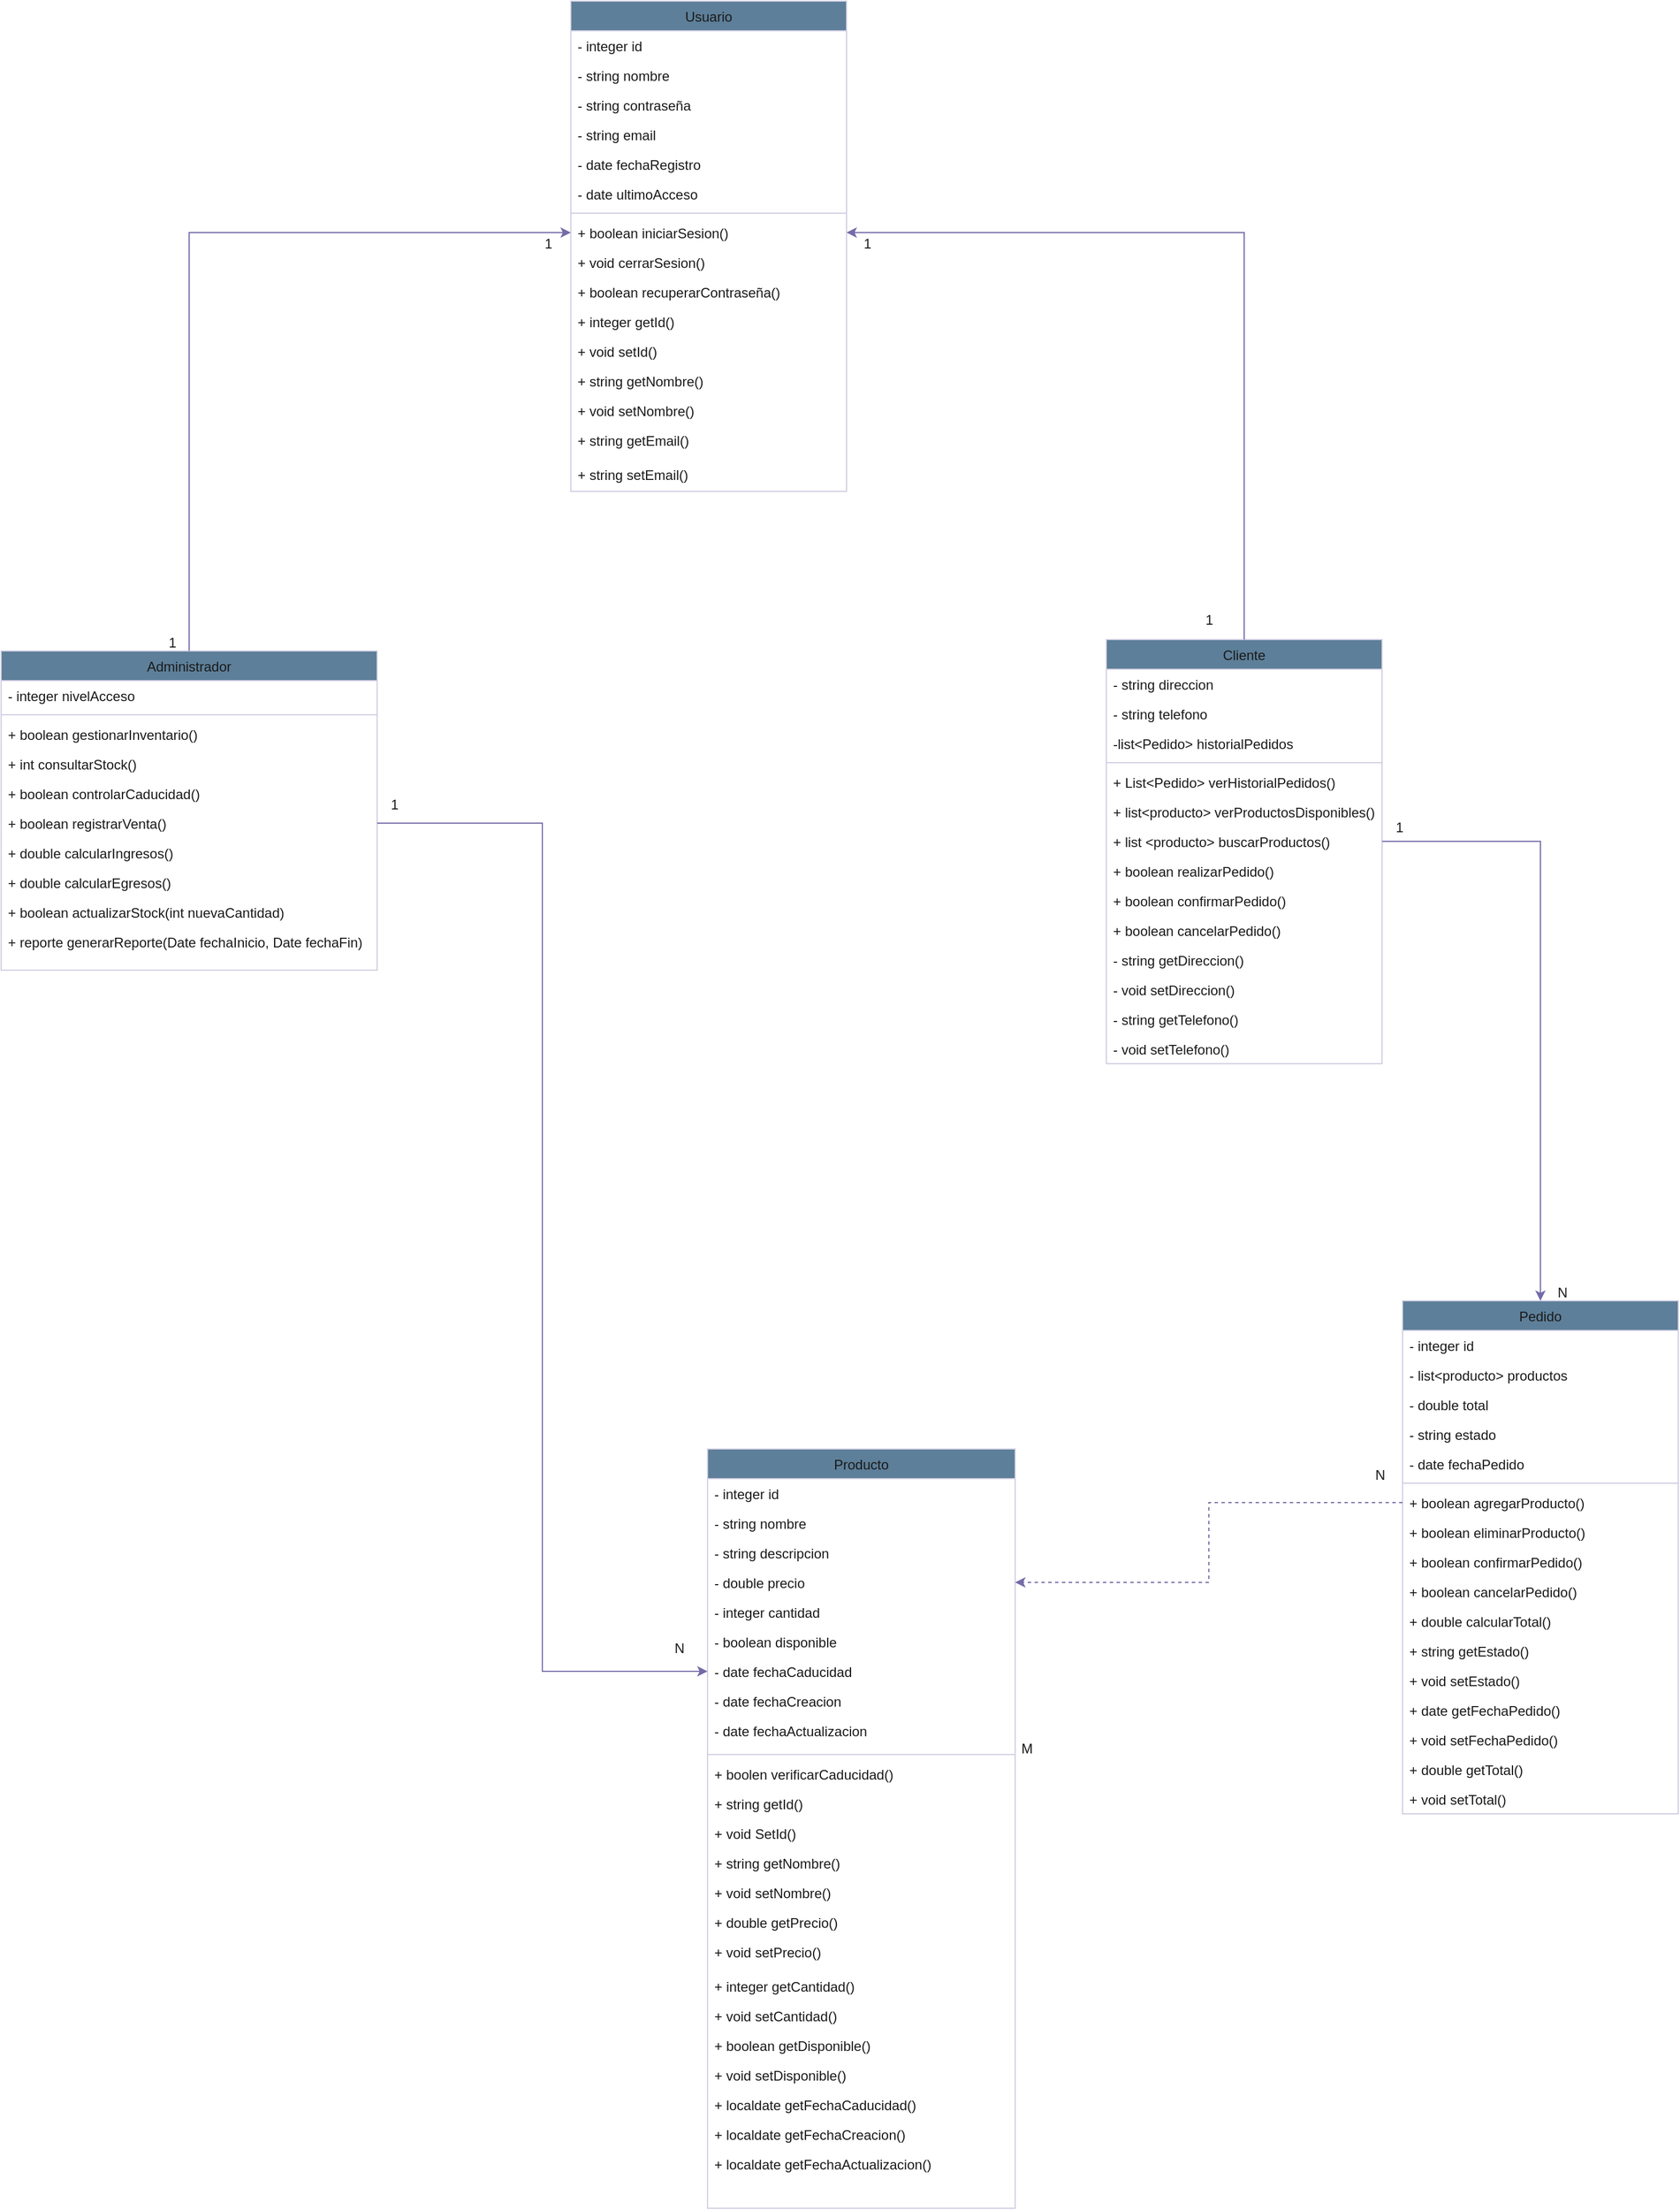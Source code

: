 <mxfile version="26.2.3">
  <diagram id="C5RBs43oDa-KdzZeNtuy" name="Page-1">
    <mxGraphModel dx="584" dy="1709" grid="1" gridSize="10" guides="1" tooltips="1" connect="1" arrows="1" fold="1" page="1" pageScale="1" pageWidth="827" pageHeight="1169" math="0" shadow="0">
      <root>
        <mxCell id="WIyWlLk6GJQsqaUBKTNV-0" />
        <mxCell id="WIyWlLk6GJQsqaUBKTNV-1" parent="WIyWlLk6GJQsqaUBKTNV-0" />
        <mxCell id="zkfFHV4jXpPFQw0GAbJ--17" value="Cliente" style="swimlane;fontStyle=0;align=center;verticalAlign=top;childLayout=stackLayout;horizontal=1;startSize=26;horizontalStack=0;resizeParent=1;resizeLast=0;collapsible=1;marginBottom=0;rounded=0;shadow=0;strokeWidth=1;labelBackgroundColor=none;fillColor=#5D7F99;strokeColor=#D0CEE2;fontColor=#1A1A1A;" parent="WIyWlLk6GJQsqaUBKTNV-1" vertex="1">
          <mxGeometry x="1210" y="280" width="242" height="372" as="geometry">
            <mxRectangle x="550" y="140" width="160" height="26" as="alternateBounds" />
          </mxGeometry>
        </mxCell>
        <mxCell id="ycF3-iZi4jfBu4yKrrEv-30" value="- string direccion" style="text;align=left;verticalAlign=top;spacingLeft=4;spacingRight=4;overflow=hidden;rotatable=0;points=[[0,0.5],[1,0.5]];portConstraint=eastwest;labelBackgroundColor=none;fontColor=#1A1A1A;" vertex="1" parent="zkfFHV4jXpPFQw0GAbJ--17">
          <mxGeometry y="26" width="242" height="26" as="geometry" />
        </mxCell>
        <mxCell id="ycF3-iZi4jfBu4yKrrEv-119" value="- string telefono" style="text;align=left;verticalAlign=top;spacingLeft=4;spacingRight=4;overflow=hidden;rotatable=0;points=[[0,0.5],[1,0.5]];portConstraint=eastwest;labelBackgroundColor=none;fontColor=#1A1A1A;" vertex="1" parent="zkfFHV4jXpPFQw0GAbJ--17">
          <mxGeometry y="52" width="242" height="26" as="geometry" />
        </mxCell>
        <mxCell id="ycF3-iZi4jfBu4yKrrEv-31" value="-list&lt;Pedido&gt; historialPedidos" style="text;align=left;verticalAlign=top;spacingLeft=4;spacingRight=4;overflow=hidden;rotatable=0;points=[[0,0.5],[1,0.5]];portConstraint=eastwest;labelBackgroundColor=none;fontColor=#1A1A1A;" vertex="1" parent="zkfFHV4jXpPFQw0GAbJ--17">
          <mxGeometry y="78" width="242" height="26" as="geometry" />
        </mxCell>
        <mxCell id="zkfFHV4jXpPFQw0GAbJ--23" value="" style="line;html=1;strokeWidth=1;align=left;verticalAlign=middle;spacingTop=-1;spacingLeft=3;spacingRight=3;rotatable=0;labelPosition=right;points=[];portConstraint=eastwest;labelBackgroundColor=none;fillColor=#5D7F99;strokeColor=#D0CEE2;fontColor=#1A1A1A;" parent="zkfFHV4jXpPFQw0GAbJ--17" vertex="1">
          <mxGeometry y="104" width="242" height="8" as="geometry" />
        </mxCell>
        <mxCell id="ycF3-iZi4jfBu4yKrrEv-2" value="+ List&lt;Pedido&gt; verHistorialPedidos()" style="text;align=left;verticalAlign=top;spacingLeft=4;spacingRight=4;overflow=hidden;rotatable=0;points=[[0,0.5],[1,0.5]];portConstraint=eastwest;labelBackgroundColor=none;fontColor=#1A1A1A;" vertex="1" parent="zkfFHV4jXpPFQw0GAbJ--17">
          <mxGeometry y="112" width="242" height="26" as="geometry" />
        </mxCell>
        <mxCell id="zkfFHV4jXpPFQw0GAbJ--24" value="+ list&lt;producto&gt; verProductosDisponibles()" style="text;align=left;verticalAlign=top;spacingLeft=4;spacingRight=4;overflow=hidden;rotatable=0;points=[[0,0.5],[1,0.5]];portConstraint=eastwest;labelBackgroundColor=none;fontColor=#1A1A1A;" parent="zkfFHV4jXpPFQw0GAbJ--17" vertex="1">
          <mxGeometry y="138" width="242" height="26" as="geometry" />
        </mxCell>
        <mxCell id="ycF3-iZi4jfBu4yKrrEv-0" value="+ list &lt;producto&gt; buscarProductos()" style="text;align=left;verticalAlign=top;spacingLeft=4;spacingRight=4;overflow=hidden;rotatable=0;points=[[0,0.5],[1,0.5]];portConstraint=eastwest;labelBackgroundColor=none;fontColor=#1A1A1A;" vertex="1" parent="zkfFHV4jXpPFQw0GAbJ--17">
          <mxGeometry y="164" width="242" height="26" as="geometry" />
        </mxCell>
        <mxCell id="ycF3-iZi4jfBu4yKrrEv-113" value="+ boolean realizarPedido()" style="text;align=left;verticalAlign=top;spacingLeft=4;spacingRight=4;overflow=hidden;rotatable=0;points=[[0,0.5],[1,0.5]];portConstraint=eastwest;labelBackgroundColor=none;fontColor=#1A1A1A;" vertex="1" parent="zkfFHV4jXpPFQw0GAbJ--17">
          <mxGeometry y="190" width="242" height="26" as="geometry" />
        </mxCell>
        <mxCell id="ycF3-iZi4jfBu4yKrrEv-1" value="+ boolean confirmarPedido()" style="text;align=left;verticalAlign=top;spacingLeft=4;spacingRight=4;overflow=hidden;rotatable=0;points=[[0,0.5],[1,0.5]];portConstraint=eastwest;labelBackgroundColor=none;fontColor=#1A1A1A;" vertex="1" parent="zkfFHV4jXpPFQw0GAbJ--17">
          <mxGeometry y="216" width="242" height="26" as="geometry" />
        </mxCell>
        <mxCell id="ycF3-iZi4jfBu4yKrrEv-120" value="+ boolean cancelarPedido()" style="text;align=left;verticalAlign=top;spacingLeft=4;spacingRight=4;overflow=hidden;rotatable=0;points=[[0,0.5],[1,0.5]];portConstraint=eastwest;labelBackgroundColor=none;fontColor=#1A1A1A;" vertex="1" parent="zkfFHV4jXpPFQw0GAbJ--17">
          <mxGeometry y="242" width="242" height="26" as="geometry" />
        </mxCell>
        <mxCell id="ycF3-iZi4jfBu4yKrrEv-32" value="- string getDireccion()" style="text;align=left;verticalAlign=top;spacingLeft=4;spacingRight=4;overflow=hidden;rotatable=0;points=[[0,0.5],[1,0.5]];portConstraint=eastwest;labelBackgroundColor=none;fontColor=#1A1A1A;" vertex="1" parent="zkfFHV4jXpPFQw0GAbJ--17">
          <mxGeometry y="268" width="242" height="26" as="geometry" />
        </mxCell>
        <mxCell id="ycF3-iZi4jfBu4yKrrEv-33" value="- void setDireccion()" style="text;align=left;verticalAlign=top;spacingLeft=4;spacingRight=4;overflow=hidden;rotatable=0;points=[[0,0.5],[1,0.5]];portConstraint=eastwest;labelBackgroundColor=none;fontColor=#1A1A1A;" vertex="1" parent="zkfFHV4jXpPFQw0GAbJ--17">
          <mxGeometry y="294" width="242" height="26" as="geometry" />
        </mxCell>
        <mxCell id="ycF3-iZi4jfBu4yKrrEv-34" value="- string getTelefono()" style="text;align=left;verticalAlign=top;spacingLeft=4;spacingRight=4;overflow=hidden;rotatable=0;points=[[0,0.5],[1,0.5]];portConstraint=eastwest;labelBackgroundColor=none;fontColor=#1A1A1A;" vertex="1" parent="zkfFHV4jXpPFQw0GAbJ--17">
          <mxGeometry y="320" width="242" height="26" as="geometry" />
        </mxCell>
        <mxCell id="zkfFHV4jXpPFQw0GAbJ--25" value="- void setTelefono()" style="text;align=left;verticalAlign=top;spacingLeft=4;spacingRight=4;overflow=hidden;rotatable=0;points=[[0,0.5],[1,0.5]];portConstraint=eastwest;labelBackgroundColor=none;fontColor=#1A1A1A;" parent="zkfFHV4jXpPFQw0GAbJ--17" vertex="1">
          <mxGeometry y="346" width="242" height="26" as="geometry" />
        </mxCell>
        <mxCell id="ycF3-iZi4jfBu4yKrrEv-4" value="Usuario" style="swimlane;fontStyle=0;align=center;verticalAlign=top;childLayout=stackLayout;horizontal=1;startSize=26;horizontalStack=0;resizeParent=1;resizeLast=0;collapsible=1;marginBottom=0;rounded=0;shadow=0;strokeWidth=1;labelBackgroundColor=none;fillColor=#5D7F99;strokeColor=#D0CEE2;fontColor=#1A1A1A;" vertex="1" parent="WIyWlLk6GJQsqaUBKTNV-1">
          <mxGeometry x="740" y="-280" width="242" height="430" as="geometry">
            <mxRectangle x="550" y="140" width="160" height="26" as="alternateBounds" />
          </mxGeometry>
        </mxCell>
        <mxCell id="ycF3-iZi4jfBu4yKrrEv-13" value="- integer id" style="text;align=left;verticalAlign=top;spacingLeft=4;spacingRight=4;overflow=hidden;rotatable=0;points=[[0,0.5],[1,0.5]];portConstraint=eastwest;labelBackgroundColor=none;fontColor=#1A1A1A;" vertex="1" parent="ycF3-iZi4jfBu4yKrrEv-4">
          <mxGeometry y="26" width="242" height="26" as="geometry" />
        </mxCell>
        <mxCell id="ycF3-iZi4jfBu4yKrrEv-14" value="- string nombre" style="text;align=left;verticalAlign=top;spacingLeft=4;spacingRight=4;overflow=hidden;rotatable=0;points=[[0,0.5],[1,0.5]];portConstraint=eastwest;labelBackgroundColor=none;fontColor=#1A1A1A;" vertex="1" parent="ycF3-iZi4jfBu4yKrrEv-4">
          <mxGeometry y="52" width="242" height="26" as="geometry" />
        </mxCell>
        <mxCell id="ycF3-iZi4jfBu4yKrrEv-15" value="- string contraseña" style="text;align=left;verticalAlign=top;spacingLeft=4;spacingRight=4;overflow=hidden;rotatable=0;points=[[0,0.5],[1,0.5]];portConstraint=eastwest;labelBackgroundColor=none;fontColor=#1A1A1A;" vertex="1" parent="ycF3-iZi4jfBu4yKrrEv-4">
          <mxGeometry y="78" width="242" height="26" as="geometry" />
        </mxCell>
        <mxCell id="ycF3-iZi4jfBu4yKrrEv-16" value="- string email" style="text;align=left;verticalAlign=top;spacingLeft=4;spacingRight=4;overflow=hidden;rotatable=0;points=[[0,0.5],[1,0.5]];portConstraint=eastwest;labelBackgroundColor=none;fontColor=#1A1A1A;" vertex="1" parent="ycF3-iZi4jfBu4yKrrEv-4">
          <mxGeometry y="104" width="242" height="26" as="geometry" />
        </mxCell>
        <mxCell id="ycF3-iZi4jfBu4yKrrEv-17" value="- date fechaRegistro" style="text;align=left;verticalAlign=top;spacingLeft=4;spacingRight=4;overflow=hidden;rotatable=0;points=[[0,0.5],[1,0.5]];portConstraint=eastwest;labelBackgroundColor=none;fontColor=#1A1A1A;" vertex="1" parent="ycF3-iZi4jfBu4yKrrEv-4">
          <mxGeometry y="130" width="242" height="26" as="geometry" />
        </mxCell>
        <mxCell id="ycF3-iZi4jfBu4yKrrEv-5" value="- date ultimoAcceso" style="text;align=left;verticalAlign=top;spacingLeft=4;spacingRight=4;overflow=hidden;rotatable=0;points=[[0,0.5],[1,0.5]];portConstraint=eastwest;labelBackgroundColor=none;fontColor=#1A1A1A;" vertex="1" parent="ycF3-iZi4jfBu4yKrrEv-4">
          <mxGeometry y="156" width="242" height="26" as="geometry" />
        </mxCell>
        <mxCell id="ycF3-iZi4jfBu4yKrrEv-6" value="" style="line;html=1;strokeWidth=1;align=left;verticalAlign=middle;spacingTop=-1;spacingLeft=3;spacingRight=3;rotatable=0;labelPosition=right;points=[];portConstraint=eastwest;labelBackgroundColor=none;fillColor=#5D7F99;strokeColor=#D0CEE2;fontColor=#1A1A1A;" vertex="1" parent="ycF3-iZi4jfBu4yKrrEv-4">
          <mxGeometry y="182" width="242" height="8" as="geometry" />
        </mxCell>
        <mxCell id="ycF3-iZi4jfBu4yKrrEv-7" value="+ boolean iniciarSesion()" style="text;align=left;verticalAlign=top;spacingLeft=4;spacingRight=4;overflow=hidden;rotatable=0;points=[[0,0.5],[1,0.5]];portConstraint=eastwest;labelBackgroundColor=none;fontColor=#1A1A1A;" vertex="1" parent="ycF3-iZi4jfBu4yKrrEv-4">
          <mxGeometry y="190" width="242" height="26" as="geometry" />
        </mxCell>
        <mxCell id="ycF3-iZi4jfBu4yKrrEv-8" value="+ void cerrarSesion()" style="text;align=left;verticalAlign=top;spacingLeft=4;spacingRight=4;overflow=hidden;rotatable=0;points=[[0,0.5],[1,0.5]];portConstraint=eastwest;labelBackgroundColor=none;fontColor=#1A1A1A;" vertex="1" parent="ycF3-iZi4jfBu4yKrrEv-4">
          <mxGeometry y="216" width="242" height="26" as="geometry" />
        </mxCell>
        <mxCell id="ycF3-iZi4jfBu4yKrrEv-122" value="+ boolean recuperarContraseña()" style="text;align=left;verticalAlign=top;spacingLeft=4;spacingRight=4;overflow=hidden;rotatable=0;points=[[0,0.5],[1,0.5]];portConstraint=eastwest;labelBackgroundColor=none;fontColor=#1A1A1A;" vertex="1" parent="ycF3-iZi4jfBu4yKrrEv-4">
          <mxGeometry y="242" width="242" height="26" as="geometry" />
        </mxCell>
        <mxCell id="ycF3-iZi4jfBu4yKrrEv-124" value="+ integer getId()" style="text;align=left;verticalAlign=top;spacingLeft=4;spacingRight=4;overflow=hidden;rotatable=0;points=[[0,0.5],[1,0.5]];portConstraint=eastwest;labelBackgroundColor=none;fontColor=#1A1A1A;" vertex="1" parent="ycF3-iZi4jfBu4yKrrEv-4">
          <mxGeometry y="268" width="242" height="26" as="geometry" />
        </mxCell>
        <mxCell id="ycF3-iZi4jfBu4yKrrEv-123" value="+ void setId()" style="text;align=left;verticalAlign=top;spacingLeft=4;spacingRight=4;overflow=hidden;rotatable=0;points=[[0,0.5],[1,0.5]];portConstraint=eastwest;labelBackgroundColor=none;fontColor=#1A1A1A;" vertex="1" parent="ycF3-iZi4jfBu4yKrrEv-4">
          <mxGeometry y="294" width="242" height="26" as="geometry" />
        </mxCell>
        <mxCell id="ycF3-iZi4jfBu4yKrrEv-10" value="+ string getNombre()" style="text;align=left;verticalAlign=top;spacingLeft=4;spacingRight=4;overflow=hidden;rotatable=0;points=[[0,0.5],[1,0.5]];portConstraint=eastwest;labelBackgroundColor=none;fontColor=#1A1A1A;" vertex="1" parent="ycF3-iZi4jfBu4yKrrEv-4">
          <mxGeometry y="320" width="242" height="26" as="geometry" />
        </mxCell>
        <mxCell id="ycF3-iZi4jfBu4yKrrEv-11" value="+ void setNombre()" style="text;align=left;verticalAlign=top;spacingLeft=4;spacingRight=4;overflow=hidden;rotatable=0;points=[[0,0.5],[1,0.5]];portConstraint=eastwest;labelBackgroundColor=none;fontColor=#1A1A1A;" vertex="1" parent="ycF3-iZi4jfBu4yKrrEv-4">
          <mxGeometry y="346" width="242" height="26" as="geometry" />
        </mxCell>
        <mxCell id="ycF3-iZi4jfBu4yKrrEv-18" value="+ string getEmail()" style="text;align=left;verticalAlign=top;spacingLeft=4;spacingRight=4;overflow=hidden;rotatable=0;points=[[0,0.5],[1,0.5]];portConstraint=eastwest;labelBackgroundColor=none;fontColor=#1A1A1A;" vertex="1" parent="ycF3-iZi4jfBu4yKrrEv-4">
          <mxGeometry y="372" width="242" height="30" as="geometry" />
        </mxCell>
        <mxCell id="ycF3-iZi4jfBu4yKrrEv-19" value="+ string setEmail()" style="text;align=left;verticalAlign=top;spacingLeft=4;spacingRight=4;overflow=hidden;rotatable=0;points=[[0,0.5],[1,0.5]];portConstraint=eastwest;labelBackgroundColor=none;fontColor=#1A1A1A;" vertex="1" parent="ycF3-iZi4jfBu4yKrrEv-4">
          <mxGeometry y="402" width="242" height="26" as="geometry" />
        </mxCell>
        <mxCell id="ycF3-iZi4jfBu4yKrrEv-21" value="Administrador" style="swimlane;fontStyle=0;align=center;verticalAlign=top;childLayout=stackLayout;horizontal=1;startSize=26;horizontalStack=0;resizeParent=1;resizeLast=0;collapsible=1;marginBottom=0;rounded=0;shadow=0;strokeWidth=1;labelBackgroundColor=none;fillColor=#5D7F99;strokeColor=#D0CEE2;fontColor=#1A1A1A;" vertex="1" parent="WIyWlLk6GJQsqaUBKTNV-1">
          <mxGeometry x="240" y="290" width="330" height="280" as="geometry">
            <mxRectangle x="550" y="140" width="160" height="26" as="alternateBounds" />
          </mxGeometry>
        </mxCell>
        <mxCell id="ycF3-iZi4jfBu4yKrrEv-22" value="- integer nivelAcceso" style="text;align=left;verticalAlign=top;spacingLeft=4;spacingRight=4;overflow=hidden;rotatable=0;points=[[0,0.5],[1,0.5]];portConstraint=eastwest;labelBackgroundColor=none;fontColor=#1A1A1A;" vertex="1" parent="ycF3-iZi4jfBu4yKrrEv-21">
          <mxGeometry y="26" width="330" height="26" as="geometry" />
        </mxCell>
        <mxCell id="ycF3-iZi4jfBu4yKrrEv-23" value="" style="line;html=1;strokeWidth=1;align=left;verticalAlign=middle;spacingTop=-1;spacingLeft=3;spacingRight=3;rotatable=0;labelPosition=right;points=[];portConstraint=eastwest;labelBackgroundColor=none;fillColor=#5D7F99;strokeColor=#D0CEE2;fontColor=#1A1A1A;" vertex="1" parent="ycF3-iZi4jfBu4yKrrEv-21">
          <mxGeometry y="52" width="330" height="8" as="geometry" />
        </mxCell>
        <mxCell id="ycF3-iZi4jfBu4yKrrEv-108" value="+ boolean gestionarInventario()" style="text;align=left;verticalAlign=top;spacingLeft=4;spacingRight=4;overflow=hidden;rotatable=0;points=[[0,0.5],[1,0.5]];portConstraint=eastwest;labelBackgroundColor=none;fontColor=#1A1A1A;" vertex="1" parent="ycF3-iZi4jfBu4yKrrEv-21">
          <mxGeometry y="60" width="330" height="26" as="geometry" />
        </mxCell>
        <mxCell id="ycF3-iZi4jfBu4yKrrEv-109" value="+ int consultarStock()" style="text;align=left;verticalAlign=top;spacingLeft=4;spacingRight=4;overflow=hidden;rotatable=0;points=[[0,0.5],[1,0.5]];portConstraint=eastwest;labelBackgroundColor=none;fontColor=#1A1A1A;" vertex="1" parent="ycF3-iZi4jfBu4yKrrEv-21">
          <mxGeometry y="86" width="330" height="26" as="geometry" />
        </mxCell>
        <mxCell id="ycF3-iZi4jfBu4yKrrEv-110" value="+ boolean controlarCaducidad()" style="text;align=left;verticalAlign=top;spacingLeft=4;spacingRight=4;overflow=hidden;rotatable=0;points=[[0,0.5],[1,0.5]];portConstraint=eastwest;labelBackgroundColor=none;fontColor=#1A1A1A;" vertex="1" parent="ycF3-iZi4jfBu4yKrrEv-21">
          <mxGeometry y="112" width="330" height="26" as="geometry" />
        </mxCell>
        <mxCell id="ycF3-iZi4jfBu4yKrrEv-111" value="+ boolean registrarVenta()" style="text;align=left;verticalAlign=top;spacingLeft=4;spacingRight=4;overflow=hidden;rotatable=0;points=[[0,0.5],[1,0.5]];portConstraint=eastwest;labelBackgroundColor=none;fontColor=#1A1A1A;" vertex="1" parent="ycF3-iZi4jfBu4yKrrEv-21">
          <mxGeometry y="138" width="330" height="26" as="geometry" />
        </mxCell>
        <mxCell id="ycF3-iZi4jfBu4yKrrEv-112" value="+ double calcularIngresos()" style="text;align=left;verticalAlign=top;spacingLeft=4;spacingRight=4;overflow=hidden;rotatable=0;points=[[0,0.5],[1,0.5]];portConstraint=eastwest;labelBackgroundColor=none;fontColor=#1A1A1A;" vertex="1" parent="ycF3-iZi4jfBu4yKrrEv-21">
          <mxGeometry y="164" width="330" height="26" as="geometry" />
        </mxCell>
        <mxCell id="ycF3-iZi4jfBu4yKrrEv-24" value="+ double calcularEgresos()" style="text;align=left;verticalAlign=top;spacingLeft=4;spacingRight=4;overflow=hidden;rotatable=0;points=[[0,0.5],[1,0.5]];portConstraint=eastwest;labelBackgroundColor=none;fontColor=#1A1A1A;" vertex="1" parent="ycF3-iZi4jfBu4yKrrEv-21">
          <mxGeometry y="190" width="330" height="26" as="geometry" />
        </mxCell>
        <mxCell id="ycF3-iZi4jfBu4yKrrEv-43" value="+ boolean actualizarStock(int nuevaCantidad)" style="text;align=left;verticalAlign=top;spacingLeft=4;spacingRight=4;overflow=hidden;rotatable=0;points=[[0,0.5],[1,0.5]];portConstraint=eastwest;labelBackgroundColor=none;fontColor=#1A1A1A;" vertex="1" parent="ycF3-iZi4jfBu4yKrrEv-21">
          <mxGeometry y="216" width="330" height="26" as="geometry" />
        </mxCell>
        <mxCell id="ycF3-iZi4jfBu4yKrrEv-25" value="+ reporte generarReporte(Date fechaInicio, Date fechaFin)" style="text;align=left;verticalAlign=top;spacingLeft=4;spacingRight=4;overflow=hidden;rotatable=0;points=[[0,0.5],[1,0.5]];portConstraint=eastwest;labelBackgroundColor=none;fontColor=#1A1A1A;" vertex="1" parent="ycF3-iZi4jfBu4yKrrEv-21">
          <mxGeometry y="242" width="330" height="26" as="geometry" />
        </mxCell>
        <mxCell id="ycF3-iZi4jfBu4yKrrEv-35" value="Producto" style="swimlane;fontStyle=0;align=center;verticalAlign=top;childLayout=stackLayout;horizontal=1;startSize=26;horizontalStack=0;resizeParent=1;resizeLast=0;collapsible=1;marginBottom=0;rounded=0;shadow=0;strokeWidth=1;labelBackgroundColor=none;fillColor=#5D7F99;strokeColor=#D0CEE2;fontColor=#1A1A1A;" vertex="1" parent="WIyWlLk6GJQsqaUBKTNV-1">
          <mxGeometry x="860" y="990" width="270" height="666" as="geometry">
            <mxRectangle x="550" y="140" width="160" height="26" as="alternateBounds" />
          </mxGeometry>
        </mxCell>
        <mxCell id="ycF3-iZi4jfBu4yKrrEv-36" value="- integer id" style="text;align=left;verticalAlign=top;spacingLeft=4;spacingRight=4;overflow=hidden;rotatable=0;points=[[0,0.5],[1,0.5]];portConstraint=eastwest;labelBackgroundColor=none;fontColor=#1A1A1A;" vertex="1" parent="ycF3-iZi4jfBu4yKrrEv-35">
          <mxGeometry y="26" width="270" height="26" as="geometry" />
        </mxCell>
        <mxCell id="ycF3-iZi4jfBu4yKrrEv-37" value="- string nombre" style="text;align=left;verticalAlign=top;spacingLeft=4;spacingRight=4;overflow=hidden;rotatable=0;points=[[0,0.5],[1,0.5]];portConstraint=eastwest;labelBackgroundColor=none;fontColor=#1A1A1A;" vertex="1" parent="ycF3-iZi4jfBu4yKrrEv-35">
          <mxGeometry y="52" width="270" height="26" as="geometry" />
        </mxCell>
        <mxCell id="ycF3-iZi4jfBu4yKrrEv-38" value="- string descripcion" style="text;align=left;verticalAlign=top;spacingLeft=4;spacingRight=4;overflow=hidden;rotatable=0;points=[[0,0.5],[1,0.5]];portConstraint=eastwest;labelBackgroundColor=none;fontColor=#1A1A1A;" vertex="1" parent="ycF3-iZi4jfBu4yKrrEv-35">
          <mxGeometry y="78" width="270" height="26" as="geometry" />
        </mxCell>
        <mxCell id="ycF3-iZi4jfBu4yKrrEv-39" value="- double precio" style="text;align=left;verticalAlign=top;spacingLeft=4;spacingRight=4;overflow=hidden;rotatable=0;points=[[0,0.5],[1,0.5]];portConstraint=eastwest;labelBackgroundColor=none;fontColor=#1A1A1A;" vertex="1" parent="ycF3-iZi4jfBu4yKrrEv-35">
          <mxGeometry y="104" width="270" height="26" as="geometry" />
        </mxCell>
        <mxCell id="ycF3-iZi4jfBu4yKrrEv-40" value="- integer cantidad" style="text;align=left;verticalAlign=top;spacingLeft=4;spacingRight=4;overflow=hidden;rotatable=0;points=[[0,0.5],[1,0.5]];portConstraint=eastwest;labelBackgroundColor=none;fontColor=#1A1A1A;" vertex="1" parent="ycF3-iZi4jfBu4yKrrEv-35">
          <mxGeometry y="130" width="270" height="26" as="geometry" />
        </mxCell>
        <mxCell id="ycF3-iZi4jfBu4yKrrEv-54" value="- boolean disponible" style="text;align=left;verticalAlign=top;spacingLeft=4;spacingRight=4;overflow=hidden;rotatable=0;points=[[0,0.5],[1,0.5]];portConstraint=eastwest;labelBackgroundColor=none;fontColor=#1A1A1A;" vertex="1" parent="ycF3-iZi4jfBu4yKrrEv-35">
          <mxGeometry y="156" width="270" height="26" as="geometry" />
        </mxCell>
        <mxCell id="ycF3-iZi4jfBu4yKrrEv-53" value="- date fechaCaducidad" style="text;align=left;verticalAlign=top;spacingLeft=4;spacingRight=4;overflow=hidden;rotatable=0;points=[[0,0.5],[1,0.5]];portConstraint=eastwest;labelBackgroundColor=none;fontColor=#1A1A1A;" vertex="1" parent="ycF3-iZi4jfBu4yKrrEv-35">
          <mxGeometry y="182" width="270" height="26" as="geometry" />
        </mxCell>
        <mxCell id="ycF3-iZi4jfBu4yKrrEv-56" value="- date fechaCreacion" style="text;align=left;verticalAlign=top;spacingLeft=4;spacingRight=4;overflow=hidden;rotatable=0;points=[[0,0.5],[1,0.5]];portConstraint=eastwest;labelBackgroundColor=none;fontColor=#1A1A1A;" vertex="1" parent="ycF3-iZi4jfBu4yKrrEv-35">
          <mxGeometry y="208" width="270" height="26" as="geometry" />
        </mxCell>
        <mxCell id="ycF3-iZi4jfBu4yKrrEv-41" value="- date fechaActualizacion" style="text;align=left;verticalAlign=top;spacingLeft=4;spacingRight=4;overflow=hidden;rotatable=0;points=[[0,0.5],[1,0.5]];portConstraint=eastwest;labelBackgroundColor=none;fontColor=#1A1A1A;" vertex="1" parent="ycF3-iZi4jfBu4yKrrEv-35">
          <mxGeometry y="234" width="270" height="30" as="geometry" />
        </mxCell>
        <mxCell id="ycF3-iZi4jfBu4yKrrEv-42" value="" style="line;html=1;strokeWidth=1;align=left;verticalAlign=middle;spacingTop=-1;spacingLeft=3;spacingRight=3;rotatable=0;labelPosition=right;points=[];portConstraint=eastwest;labelBackgroundColor=none;fillColor=#5D7F99;strokeColor=#D0CEE2;fontColor=#1A1A1A;" vertex="1" parent="ycF3-iZi4jfBu4yKrrEv-35">
          <mxGeometry y="264" width="270" height="8" as="geometry" />
        </mxCell>
        <mxCell id="ycF3-iZi4jfBu4yKrrEv-44" value="+ boolen verificarCaducidad()" style="text;align=left;verticalAlign=top;spacingLeft=4;spacingRight=4;overflow=hidden;rotatable=0;points=[[0,0.5],[1,0.5]];portConstraint=eastwest;labelBackgroundColor=none;fontColor=#1A1A1A;" vertex="1" parent="ycF3-iZi4jfBu4yKrrEv-35">
          <mxGeometry y="272" width="270" height="26" as="geometry" />
        </mxCell>
        <mxCell id="ycF3-iZi4jfBu4yKrrEv-127" value="+ string getId()" style="text;align=left;verticalAlign=top;spacingLeft=4;spacingRight=4;overflow=hidden;rotatable=0;points=[[0,0.5],[1,0.5]];portConstraint=eastwest;labelBackgroundColor=none;fontColor=#1A1A1A;" vertex="1" parent="ycF3-iZi4jfBu4yKrrEv-35">
          <mxGeometry y="298" width="270" height="26" as="geometry" />
        </mxCell>
        <mxCell id="ycF3-iZi4jfBu4yKrrEv-126" value="+ void SetId()" style="text;align=left;verticalAlign=top;spacingLeft=4;spacingRight=4;overflow=hidden;rotatable=0;points=[[0,0.5],[1,0.5]];portConstraint=eastwest;labelBackgroundColor=none;fontColor=#1A1A1A;" vertex="1" parent="ycF3-iZi4jfBu4yKrrEv-35">
          <mxGeometry y="324" width="270" height="26" as="geometry" />
        </mxCell>
        <mxCell id="ycF3-iZi4jfBu4yKrrEv-45" value="+ string getNombre()" style="text;align=left;verticalAlign=top;spacingLeft=4;spacingRight=4;overflow=hidden;rotatable=0;points=[[0,0.5],[1,0.5]];portConstraint=eastwest;labelBackgroundColor=none;fontColor=#1A1A1A;" vertex="1" parent="ycF3-iZi4jfBu4yKrrEv-35">
          <mxGeometry y="350" width="270" height="26" as="geometry" />
        </mxCell>
        <mxCell id="ycF3-iZi4jfBu4yKrrEv-46" value="+ void setNombre()" style="text;align=left;verticalAlign=top;spacingLeft=4;spacingRight=4;overflow=hidden;rotatable=0;points=[[0,0.5],[1,0.5]];portConstraint=eastwest;labelBackgroundColor=none;fontColor=#1A1A1A;" vertex="1" parent="ycF3-iZi4jfBu4yKrrEv-35">
          <mxGeometry y="376" width="270" height="26" as="geometry" />
        </mxCell>
        <mxCell id="ycF3-iZi4jfBu4yKrrEv-47" value="+ double getPrecio()" style="text;align=left;verticalAlign=top;spacingLeft=4;spacingRight=4;overflow=hidden;rotatable=0;points=[[0,0.5],[1,0.5]];portConstraint=eastwest;labelBackgroundColor=none;fontColor=#1A1A1A;" vertex="1" parent="ycF3-iZi4jfBu4yKrrEv-35">
          <mxGeometry y="402" width="270" height="26" as="geometry" />
        </mxCell>
        <mxCell id="ycF3-iZi4jfBu4yKrrEv-48" value="+ void setPrecio()" style="text;align=left;verticalAlign=top;spacingLeft=4;spacingRight=4;overflow=hidden;rotatable=0;points=[[0,0.5],[1,0.5]];portConstraint=eastwest;labelBackgroundColor=none;fontColor=#1A1A1A;" vertex="1" parent="ycF3-iZi4jfBu4yKrrEv-35">
          <mxGeometry y="428" width="270" height="30" as="geometry" />
        </mxCell>
        <mxCell id="ycF3-iZi4jfBu4yKrrEv-49" value="+ integer getCantidad()" style="text;align=left;verticalAlign=top;spacingLeft=4;spacingRight=4;overflow=hidden;rotatable=0;points=[[0,0.5],[1,0.5]];portConstraint=eastwest;labelBackgroundColor=none;fontColor=#1A1A1A;" vertex="1" parent="ycF3-iZi4jfBu4yKrrEv-35">
          <mxGeometry y="458" width="270" height="26" as="geometry" />
        </mxCell>
        <mxCell id="ycF3-iZi4jfBu4yKrrEv-50" value="+ void setCantidad()" style="text;align=left;verticalAlign=top;spacingLeft=4;spacingRight=4;overflow=hidden;rotatable=0;points=[[0,0.5],[1,0.5]];portConstraint=eastwest;labelBackgroundColor=none;fontColor=#1A1A1A;" vertex="1" parent="ycF3-iZi4jfBu4yKrrEv-35">
          <mxGeometry y="484" width="270" height="26" as="geometry" />
        </mxCell>
        <mxCell id="ycF3-iZi4jfBu4yKrrEv-58" value="+ boolean getDisponible()" style="text;align=left;verticalAlign=top;spacingLeft=4;spacingRight=4;overflow=hidden;rotatable=0;points=[[0,0.5],[1,0.5]];portConstraint=eastwest;labelBackgroundColor=none;fontColor=#1A1A1A;" vertex="1" parent="ycF3-iZi4jfBu4yKrrEv-35">
          <mxGeometry y="510" width="270" height="26" as="geometry" />
        </mxCell>
        <mxCell id="ycF3-iZi4jfBu4yKrrEv-128" value="+ void setDisponible()" style="text;align=left;verticalAlign=top;spacingLeft=4;spacingRight=4;overflow=hidden;rotatable=0;points=[[0,0.5],[1,0.5]];portConstraint=eastwest;labelBackgroundColor=none;fontColor=#1A1A1A;" vertex="1" parent="ycF3-iZi4jfBu4yKrrEv-35">
          <mxGeometry y="536" width="270" height="26" as="geometry" />
        </mxCell>
        <mxCell id="ycF3-iZi4jfBu4yKrrEv-129" value="+ localdate getFechaCaducidad()" style="text;align=left;verticalAlign=top;spacingLeft=4;spacingRight=4;overflow=hidden;rotatable=0;points=[[0,0.5],[1,0.5]];portConstraint=eastwest;labelBackgroundColor=none;fontColor=#1A1A1A;" vertex="1" parent="ycF3-iZi4jfBu4yKrrEv-35">
          <mxGeometry y="562" width="270" height="26" as="geometry" />
        </mxCell>
        <mxCell id="ycF3-iZi4jfBu4yKrrEv-130" value="+ localdate getFechaCreacion()" style="text;align=left;verticalAlign=top;spacingLeft=4;spacingRight=4;overflow=hidden;rotatable=0;points=[[0,0.5],[1,0.5]];portConstraint=eastwest;labelBackgroundColor=none;fontColor=#1A1A1A;" vertex="1" parent="ycF3-iZi4jfBu4yKrrEv-35">
          <mxGeometry y="588" width="270" height="26" as="geometry" />
        </mxCell>
        <mxCell id="ycF3-iZi4jfBu4yKrrEv-59" value="+ localdate getFechaActualizacion()" style="text;align=left;verticalAlign=top;spacingLeft=4;spacingRight=4;overflow=hidden;rotatable=0;points=[[0,0.5],[1,0.5]];portConstraint=eastwest;labelBackgroundColor=none;fontColor=#1A1A1A;" vertex="1" parent="ycF3-iZi4jfBu4yKrrEv-35">
          <mxGeometry y="614" width="270" height="26" as="geometry" />
        </mxCell>
        <mxCell id="ycF3-iZi4jfBu4yKrrEv-87" value="Pedido" style="swimlane;fontStyle=0;align=center;verticalAlign=top;childLayout=stackLayout;horizontal=1;startSize=26;horizontalStack=0;resizeParent=1;resizeLast=0;collapsible=1;marginBottom=0;rounded=0;shadow=0;strokeWidth=1;labelBackgroundColor=none;fillColor=#5D7F99;strokeColor=#D0CEE2;fontColor=#1A1A1A;" vertex="1" parent="WIyWlLk6GJQsqaUBKTNV-1">
          <mxGeometry x="1470" y="860" width="242" height="450" as="geometry">
            <mxRectangle x="550" y="140" width="160" height="26" as="alternateBounds" />
          </mxGeometry>
        </mxCell>
        <mxCell id="ycF3-iZi4jfBu4yKrrEv-88" value="- integer id" style="text;align=left;verticalAlign=top;spacingLeft=4;spacingRight=4;overflow=hidden;rotatable=0;points=[[0,0.5],[1,0.5]];portConstraint=eastwest;labelBackgroundColor=none;fontColor=#1A1A1A;" vertex="1" parent="ycF3-iZi4jfBu4yKrrEv-87">
          <mxGeometry y="26" width="242" height="26" as="geometry" />
        </mxCell>
        <mxCell id="ycF3-iZi4jfBu4yKrrEv-101" value="- list&lt;producto&gt; productos" style="text;align=left;verticalAlign=top;spacingLeft=4;spacingRight=4;overflow=hidden;rotatable=0;points=[[0,0.5],[1,0.5]];portConstraint=eastwest;labelBackgroundColor=none;fontColor=#1A1A1A;" vertex="1" parent="ycF3-iZi4jfBu4yKrrEv-87">
          <mxGeometry y="52" width="242" height="26" as="geometry" />
        </mxCell>
        <mxCell id="ycF3-iZi4jfBu4yKrrEv-102" value="- double total" style="text;align=left;verticalAlign=top;spacingLeft=4;spacingRight=4;overflow=hidden;rotatable=0;points=[[0,0.5],[1,0.5]];portConstraint=eastwest;labelBackgroundColor=none;fontColor=#1A1A1A;" vertex="1" parent="ycF3-iZi4jfBu4yKrrEv-87">
          <mxGeometry y="78" width="242" height="26" as="geometry" />
        </mxCell>
        <mxCell id="ycF3-iZi4jfBu4yKrrEv-103" value="- string estado" style="text;align=left;verticalAlign=top;spacingLeft=4;spacingRight=4;overflow=hidden;rotatable=0;points=[[0,0.5],[1,0.5]];portConstraint=eastwest;labelBackgroundColor=none;fontColor=#1A1A1A;" vertex="1" parent="ycF3-iZi4jfBu4yKrrEv-87">
          <mxGeometry y="104" width="242" height="26" as="geometry" />
        </mxCell>
        <mxCell id="ycF3-iZi4jfBu4yKrrEv-104" value="- date fechaPedido" style="text;align=left;verticalAlign=top;spacingLeft=4;spacingRight=4;overflow=hidden;rotatable=0;points=[[0,0.5],[1,0.5]];portConstraint=eastwest;labelBackgroundColor=none;fontColor=#1A1A1A;" vertex="1" parent="ycF3-iZi4jfBu4yKrrEv-87">
          <mxGeometry y="130" width="242" height="26" as="geometry" />
        </mxCell>
        <mxCell id="ycF3-iZi4jfBu4yKrrEv-89" value="" style="line;html=1;strokeWidth=1;align=left;verticalAlign=middle;spacingTop=-1;spacingLeft=3;spacingRight=3;rotatable=0;labelPosition=right;points=[];portConstraint=eastwest;labelBackgroundColor=none;fillColor=#5D7F99;strokeColor=#D0CEE2;fontColor=#1A1A1A;" vertex="1" parent="ycF3-iZi4jfBu4yKrrEv-87">
          <mxGeometry y="156" width="242" height="8" as="geometry" />
        </mxCell>
        <mxCell id="ycF3-iZi4jfBu4yKrrEv-115" value="+ boolean agregarProducto()" style="text;align=left;verticalAlign=top;spacingLeft=4;spacingRight=4;overflow=hidden;rotatable=0;points=[[0,0.5],[1,0.5]];portConstraint=eastwest;labelBackgroundColor=none;fontColor=#1A1A1A;" vertex="1" parent="ycF3-iZi4jfBu4yKrrEv-87">
          <mxGeometry y="164" width="242" height="26" as="geometry" />
        </mxCell>
        <mxCell id="ycF3-iZi4jfBu4yKrrEv-90" value="+ boolean eliminarProducto()" style="text;align=left;verticalAlign=top;spacingLeft=4;spacingRight=4;overflow=hidden;rotatable=0;points=[[0,0.5],[1,0.5]];portConstraint=eastwest;labelBackgroundColor=none;fontColor=#1A1A1A;" vertex="1" parent="ycF3-iZi4jfBu4yKrrEv-87">
          <mxGeometry y="190" width="242" height="26" as="geometry" />
        </mxCell>
        <mxCell id="ycF3-iZi4jfBu4yKrrEv-91" value="+ boolean confirmarPedido()" style="text;align=left;verticalAlign=top;spacingLeft=4;spacingRight=4;overflow=hidden;rotatable=0;points=[[0,0.5],[1,0.5]];portConstraint=eastwest;labelBackgroundColor=none;fontColor=#1A1A1A;" vertex="1" parent="ycF3-iZi4jfBu4yKrrEv-87">
          <mxGeometry y="216" width="242" height="26" as="geometry" />
        </mxCell>
        <mxCell id="ycF3-iZi4jfBu4yKrrEv-92" value="+ boolean cancelarPedido()" style="text;align=left;verticalAlign=top;spacingLeft=4;spacingRight=4;overflow=hidden;rotatable=0;points=[[0,0.5],[1,0.5]];portConstraint=eastwest;labelBackgroundColor=none;fontColor=#1A1A1A;" vertex="1" parent="ycF3-iZi4jfBu4yKrrEv-87">
          <mxGeometry y="242" width="242" height="26" as="geometry" />
        </mxCell>
        <mxCell id="ycF3-iZi4jfBu4yKrrEv-106" value="+ double calcularTotal()" style="text;align=left;verticalAlign=top;spacingLeft=4;spacingRight=4;overflow=hidden;rotatable=0;points=[[0,0.5],[1,0.5]];portConstraint=eastwest;labelBackgroundColor=none;fontColor=#1A1A1A;" vertex="1" parent="ycF3-iZi4jfBu4yKrrEv-87">
          <mxGeometry y="268" width="242" height="26" as="geometry" />
        </mxCell>
        <mxCell id="ycF3-iZi4jfBu4yKrrEv-116" value="+ string getEstado()" style="text;align=left;verticalAlign=top;spacingLeft=4;spacingRight=4;overflow=hidden;rotatable=0;points=[[0,0.5],[1,0.5]];portConstraint=eastwest;labelBackgroundColor=none;fontColor=#1A1A1A;" vertex="1" parent="ycF3-iZi4jfBu4yKrrEv-87">
          <mxGeometry y="294" width="242" height="26" as="geometry" />
        </mxCell>
        <mxCell id="ycF3-iZi4jfBu4yKrrEv-117" value="+ void setEstado()" style="text;align=left;verticalAlign=top;spacingLeft=4;spacingRight=4;overflow=hidden;rotatable=0;points=[[0,0.5],[1,0.5]];portConstraint=eastwest;labelBackgroundColor=none;fontColor=#1A1A1A;" vertex="1" parent="ycF3-iZi4jfBu4yKrrEv-87">
          <mxGeometry y="320" width="242" height="26" as="geometry" />
        </mxCell>
        <mxCell id="ycF3-iZi4jfBu4yKrrEv-107" value="+ date getFechaPedido()" style="text;align=left;verticalAlign=top;spacingLeft=4;spacingRight=4;overflow=hidden;rotatable=0;points=[[0,0.5],[1,0.5]];portConstraint=eastwest;labelBackgroundColor=none;fontColor=#1A1A1A;" vertex="1" parent="ycF3-iZi4jfBu4yKrrEv-87">
          <mxGeometry y="346" width="242" height="26" as="geometry" />
        </mxCell>
        <mxCell id="ycF3-iZi4jfBu4yKrrEv-93" value="+ void setFechaPedido()" style="text;align=left;verticalAlign=top;spacingLeft=4;spacingRight=4;overflow=hidden;rotatable=0;points=[[0,0.5],[1,0.5]];portConstraint=eastwest;labelBackgroundColor=none;fontColor=#1A1A1A;" vertex="1" parent="ycF3-iZi4jfBu4yKrrEv-87">
          <mxGeometry y="372" width="242" height="26" as="geometry" />
        </mxCell>
        <mxCell id="ycF3-iZi4jfBu4yKrrEv-118" value="+ double getTotal()" style="text;align=left;verticalAlign=top;spacingLeft=4;spacingRight=4;overflow=hidden;rotatable=0;points=[[0,0.5],[1,0.5]];portConstraint=eastwest;labelBackgroundColor=none;fontColor=#1A1A1A;" vertex="1" parent="ycF3-iZi4jfBu4yKrrEv-87">
          <mxGeometry y="398" width="242" height="26" as="geometry" />
        </mxCell>
        <mxCell id="ycF3-iZi4jfBu4yKrrEv-94" value="+ void setTotal()" style="text;align=left;verticalAlign=top;spacingLeft=4;spacingRight=4;overflow=hidden;rotatable=0;points=[[0,0.5],[1,0.5]];portConstraint=eastwest;labelBackgroundColor=none;fontColor=#1A1A1A;" vertex="1" parent="ycF3-iZi4jfBu4yKrrEv-87">
          <mxGeometry y="424" width="242" height="26" as="geometry" />
        </mxCell>
        <mxCell id="ycF3-iZi4jfBu4yKrrEv-131" value="" style="endArrow=classic;html=1;rounded=0;exitX=0.5;exitY=0;exitDx=0;exitDy=0;edgeStyle=orthogonalEdgeStyle;entryX=1;entryY=0.5;entryDx=0;entryDy=0;labelBackgroundColor=none;strokeColor=#736CA8;fontColor=default;" edge="1" parent="WIyWlLk6GJQsqaUBKTNV-1" source="zkfFHV4jXpPFQw0GAbJ--17" target="ycF3-iZi4jfBu4yKrrEv-7">
          <mxGeometry width="50" height="50" relative="1" as="geometry">
            <mxPoint x="980" y="650" as="sourcePoint" />
            <mxPoint x="1000" y="-30" as="targetPoint" />
          </mxGeometry>
        </mxCell>
        <mxCell id="ycF3-iZi4jfBu4yKrrEv-132" value="" style="endArrow=classic;html=1;rounded=0;exitX=0.5;exitY=0;exitDx=0;exitDy=0;edgeStyle=orthogonalEdgeStyle;labelBackgroundColor=none;strokeColor=#736CA8;fontColor=default;" edge="1" parent="WIyWlLk6GJQsqaUBKTNV-1" source="ycF3-iZi4jfBu4yKrrEv-21" target="ycF3-iZi4jfBu4yKrrEv-7">
          <mxGeometry width="50" height="50" relative="1" as="geometry">
            <mxPoint x="980" y="650" as="sourcePoint" />
            <mxPoint x="1030" y="600" as="targetPoint" />
          </mxGeometry>
        </mxCell>
        <mxCell id="ycF3-iZi4jfBu4yKrrEv-133" value="" style="endArrow=classic;html=1;rounded=0;exitX=0;exitY=0.5;exitDx=0;exitDy=0;entryX=1;entryY=0.5;entryDx=0;entryDy=0;edgeStyle=elbowEdgeStyle;dashed=1;labelBackgroundColor=none;strokeColor=#736CA8;fontColor=default;" edge="1" parent="WIyWlLk6GJQsqaUBKTNV-1" source="ycF3-iZi4jfBu4yKrrEv-115" target="ycF3-iZi4jfBu4yKrrEv-39">
          <mxGeometry width="50" height="50" relative="1" as="geometry">
            <mxPoint x="980" y="650" as="sourcePoint" />
            <mxPoint x="1030" y="600" as="targetPoint" />
          </mxGeometry>
        </mxCell>
        <mxCell id="ycF3-iZi4jfBu4yKrrEv-134" value="" style="endArrow=classic;html=1;rounded=0;entryX=0.5;entryY=0;entryDx=0;entryDy=0;exitX=1;exitY=0.5;exitDx=0;exitDy=0;edgeStyle=orthogonalEdgeStyle;labelBackgroundColor=none;strokeColor=#736CA8;fontColor=default;" edge="1" parent="WIyWlLk6GJQsqaUBKTNV-1" source="ycF3-iZi4jfBu4yKrrEv-0" target="ycF3-iZi4jfBu4yKrrEv-87">
          <mxGeometry width="50" height="50" relative="1" as="geometry">
            <mxPoint x="1130" y="760" as="sourcePoint" />
            <mxPoint x="1180" y="710" as="targetPoint" />
          </mxGeometry>
        </mxCell>
        <mxCell id="ycF3-iZi4jfBu4yKrrEv-135" value="1" style="text;html=1;align=center;verticalAlign=middle;resizable=0;points=[];autosize=1;strokeColor=none;fillColor=none;labelBackgroundColor=none;fontColor=#1A1A1A;" vertex="1" parent="WIyWlLk6GJQsqaUBKTNV-1">
          <mxGeometry x="705" y="-82" width="30" height="30" as="geometry" />
        </mxCell>
        <mxCell id="ycF3-iZi4jfBu4yKrrEv-136" value="1" style="text;html=1;align=center;verticalAlign=middle;resizable=0;points=[];autosize=1;strokeColor=none;fillColor=none;labelBackgroundColor=none;fontColor=#1A1A1A;" vertex="1" parent="WIyWlLk6GJQsqaUBKTNV-1">
          <mxGeometry x="375" y="268" width="30" height="30" as="geometry" />
        </mxCell>
        <mxCell id="ycF3-iZi4jfBu4yKrrEv-137" value="1" style="text;html=1;align=center;verticalAlign=middle;resizable=0;points=[];autosize=1;strokeColor=none;fillColor=none;labelBackgroundColor=none;fontColor=#1A1A1A;" vertex="1" parent="WIyWlLk6GJQsqaUBKTNV-1">
          <mxGeometry x="985" y="-82" width="30" height="30" as="geometry" />
        </mxCell>
        <mxCell id="ycF3-iZi4jfBu4yKrrEv-138" value="1" style="text;html=1;align=center;verticalAlign=middle;resizable=0;points=[];autosize=1;strokeColor=none;fillColor=none;labelBackgroundColor=none;fontColor=#1A1A1A;" vertex="1" parent="WIyWlLk6GJQsqaUBKTNV-1">
          <mxGeometry x="1285" y="248" width="30" height="30" as="geometry" />
        </mxCell>
        <mxCell id="ycF3-iZi4jfBu4yKrrEv-139" value="1" style="text;html=1;align=center;verticalAlign=middle;resizable=0;points=[];autosize=1;strokeColor=none;fillColor=none;labelBackgroundColor=none;fontColor=#1A1A1A;" vertex="1" parent="WIyWlLk6GJQsqaUBKTNV-1">
          <mxGeometry x="1452" y="430" width="30" height="30" as="geometry" />
        </mxCell>
        <mxCell id="ycF3-iZi4jfBu4yKrrEv-140" value="N" style="text;html=1;align=center;verticalAlign=middle;resizable=0;points=[];autosize=1;strokeColor=none;fillColor=none;labelBackgroundColor=none;fontColor=#1A1A1A;" vertex="1" parent="WIyWlLk6GJQsqaUBKTNV-1">
          <mxGeometry x="1595" y="838" width="30" height="30" as="geometry" />
        </mxCell>
        <mxCell id="ycF3-iZi4jfBu4yKrrEv-141" value="N" style="text;html=1;align=center;verticalAlign=middle;resizable=0;points=[];autosize=1;strokeColor=none;fillColor=none;labelBackgroundColor=none;fontColor=#1A1A1A;" vertex="1" parent="WIyWlLk6GJQsqaUBKTNV-1">
          <mxGeometry x="1435" y="998" width="30" height="30" as="geometry" />
        </mxCell>
        <mxCell id="ycF3-iZi4jfBu4yKrrEv-142" value="M" style="text;html=1;align=center;verticalAlign=middle;resizable=0;points=[];autosize=1;strokeColor=none;fillColor=none;labelBackgroundColor=none;fontColor=#1A1A1A;" vertex="1" parent="WIyWlLk6GJQsqaUBKTNV-1">
          <mxGeometry x="1125" y="1238" width="30" height="30" as="geometry" />
        </mxCell>
        <mxCell id="ycF3-iZi4jfBu4yKrrEv-143" value="" style="endArrow=classic;html=1;rounded=0;entryX=0;entryY=0.5;entryDx=0;entryDy=0;exitX=1;exitY=0.5;exitDx=0;exitDy=0;edgeStyle=orthogonalEdgeStyle;labelBackgroundColor=none;strokeColor=#736CA8;fontColor=default;" edge="1" parent="WIyWlLk6GJQsqaUBKTNV-1" source="ycF3-iZi4jfBu4yKrrEv-111" target="ycF3-iZi4jfBu4yKrrEv-53">
          <mxGeometry width="50" height="50" relative="1" as="geometry">
            <mxPoint x="570" y="571" as="sourcePoint" />
            <mxPoint x="440" y="850" as="targetPoint" />
          </mxGeometry>
        </mxCell>
        <mxCell id="ycF3-iZi4jfBu4yKrrEv-144" value="1" style="text;html=1;align=center;verticalAlign=middle;resizable=0;points=[];autosize=1;strokeColor=none;fillColor=none;labelBackgroundColor=none;fontColor=#1A1A1A;" vertex="1" parent="WIyWlLk6GJQsqaUBKTNV-1">
          <mxGeometry x="570" y="410" width="30" height="30" as="geometry" />
        </mxCell>
        <mxCell id="ycF3-iZi4jfBu4yKrrEv-145" value="N" style="text;html=1;align=center;verticalAlign=middle;resizable=0;points=[];autosize=1;strokeColor=none;fillColor=none;labelBackgroundColor=none;fontColor=#1A1A1A;" vertex="1" parent="WIyWlLk6GJQsqaUBKTNV-1">
          <mxGeometry x="820" y="1150" width="30" height="30" as="geometry" />
        </mxCell>
      </root>
    </mxGraphModel>
  </diagram>
</mxfile>
